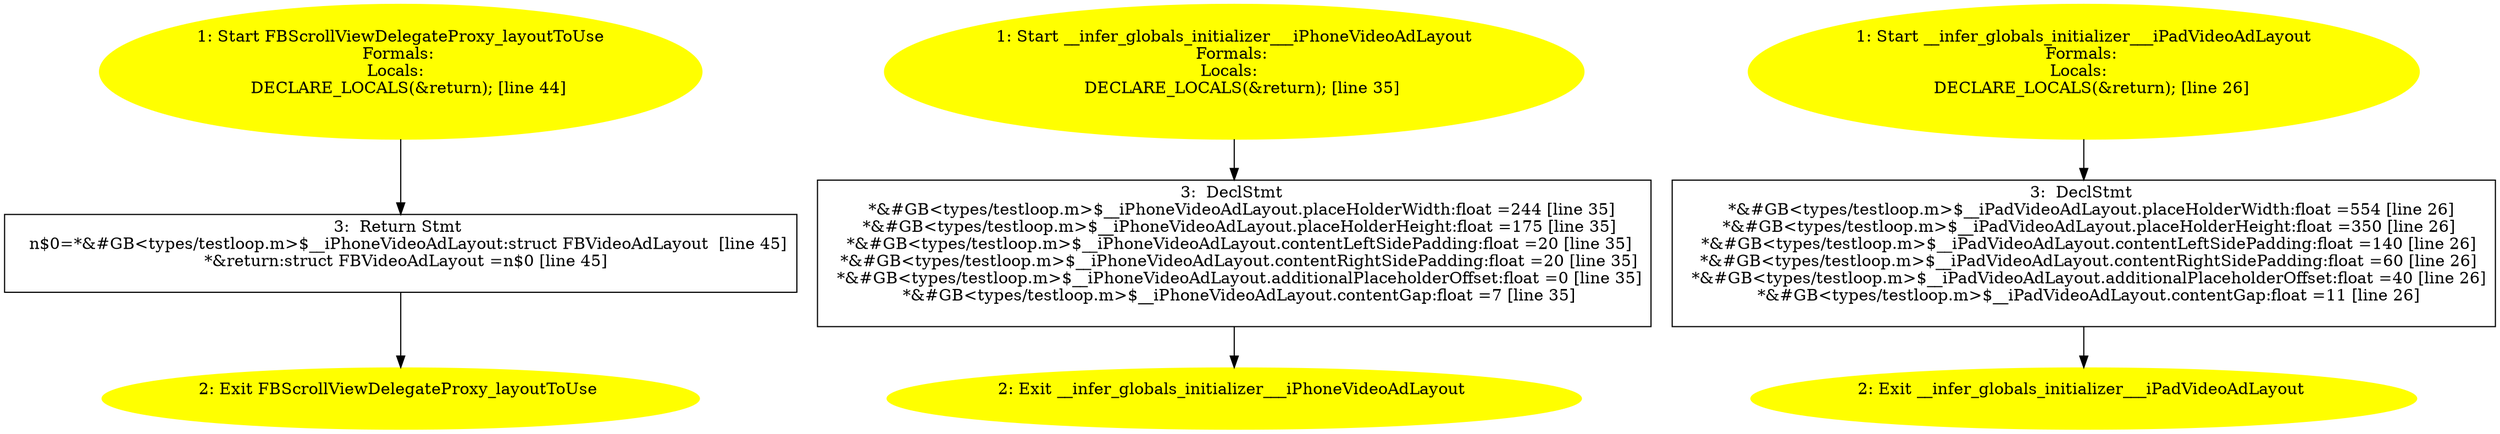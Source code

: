 /* @generated */
digraph iCFG {
"FBScrollViewDelegateProxy_layoutToUseclass.9bf93674d347fe5d489b97d1cb9f15c1_3" [label="3:  Return Stmt \n   n$0=*&#GB<types/testloop.m>$__iPhoneVideoAdLayout:struct FBVideoAdLayout  [line 45]\n  *&return:struct FBVideoAdLayout =n$0 [line 45]\n " shape="box"]
	

	 "FBScrollViewDelegateProxy_layoutToUseclass.9bf93674d347fe5d489b97d1cb9f15c1_3" -> "FBScrollViewDelegateProxy_layoutToUseclass.9bf93674d347fe5d489b97d1cb9f15c1_2" ;
"FBScrollViewDelegateProxy_layoutToUseclass.9bf93674d347fe5d489b97d1cb9f15c1_2" [label="2: Exit FBScrollViewDelegateProxy_layoutToUse \n  " color=yellow style=filled]
	

"FBScrollViewDelegateProxy_layoutToUseclass.9bf93674d347fe5d489b97d1cb9f15c1_1" [label="1: Start FBScrollViewDelegateProxy_layoutToUse\nFormals: \nLocals:  \n   DECLARE_LOCALS(&return); [line 44]\n " color=yellow style=filled]
	

	 "FBScrollViewDelegateProxy_layoutToUseclass.9bf93674d347fe5d489b97d1cb9f15c1_1" -> "FBScrollViewDelegateProxy_layoutToUseclass.9bf93674d347fe5d489b97d1cb9f15c1_3" ;
"__infer_globals_initializer___iPhoneVideoAdLayout.b0bc97c09b8fbd16a06b17b7a5d22042_3" [label="3:  DeclStmt \n   *&#GB<types/testloop.m>$__iPhoneVideoAdLayout.placeHolderWidth:float =244 [line 35]\n  *&#GB<types/testloop.m>$__iPhoneVideoAdLayout.placeHolderHeight:float =175 [line 35]\n  *&#GB<types/testloop.m>$__iPhoneVideoAdLayout.contentLeftSidePadding:float =20 [line 35]\n  *&#GB<types/testloop.m>$__iPhoneVideoAdLayout.contentRightSidePadding:float =20 [line 35]\n  *&#GB<types/testloop.m>$__iPhoneVideoAdLayout.additionalPlaceholderOffset:float =0 [line 35]\n  *&#GB<types/testloop.m>$__iPhoneVideoAdLayout.contentGap:float =7 [line 35]\n " shape="box"]
	

	 "__infer_globals_initializer___iPhoneVideoAdLayout.b0bc97c09b8fbd16a06b17b7a5d22042_3" -> "__infer_globals_initializer___iPhoneVideoAdLayout.b0bc97c09b8fbd16a06b17b7a5d22042_2" ;
"__infer_globals_initializer___iPhoneVideoAdLayout.b0bc97c09b8fbd16a06b17b7a5d22042_2" [label="2: Exit __infer_globals_initializer___iPhoneVideoAdLayout \n  " color=yellow style=filled]
	

"__infer_globals_initializer___iPhoneVideoAdLayout.b0bc97c09b8fbd16a06b17b7a5d22042_1" [label="1: Start __infer_globals_initializer___iPhoneVideoAdLayout\nFormals: \nLocals:  \n   DECLARE_LOCALS(&return); [line 35]\n " color=yellow style=filled]
	

	 "__infer_globals_initializer___iPhoneVideoAdLayout.b0bc97c09b8fbd16a06b17b7a5d22042_1" -> "__infer_globals_initializer___iPhoneVideoAdLayout.b0bc97c09b8fbd16a06b17b7a5d22042_3" ;
"__infer_globals_initializer___iPadVideoAdLayout.82a4d90dac0bb09630a78b276b79e1ca_3" [label="3:  DeclStmt \n   *&#GB<types/testloop.m>$__iPadVideoAdLayout.placeHolderWidth:float =554 [line 26]\n  *&#GB<types/testloop.m>$__iPadVideoAdLayout.placeHolderHeight:float =350 [line 26]\n  *&#GB<types/testloop.m>$__iPadVideoAdLayout.contentLeftSidePadding:float =140 [line 26]\n  *&#GB<types/testloop.m>$__iPadVideoAdLayout.contentRightSidePadding:float =60 [line 26]\n  *&#GB<types/testloop.m>$__iPadVideoAdLayout.additionalPlaceholderOffset:float =40 [line 26]\n  *&#GB<types/testloop.m>$__iPadVideoAdLayout.contentGap:float =11 [line 26]\n " shape="box"]
	

	 "__infer_globals_initializer___iPadVideoAdLayout.82a4d90dac0bb09630a78b276b79e1ca_3" -> "__infer_globals_initializer___iPadVideoAdLayout.82a4d90dac0bb09630a78b276b79e1ca_2" ;
"__infer_globals_initializer___iPadVideoAdLayout.82a4d90dac0bb09630a78b276b79e1ca_2" [label="2: Exit __infer_globals_initializer___iPadVideoAdLayout \n  " color=yellow style=filled]
	

"__infer_globals_initializer___iPadVideoAdLayout.82a4d90dac0bb09630a78b276b79e1ca_1" [label="1: Start __infer_globals_initializer___iPadVideoAdLayout\nFormals: \nLocals:  \n   DECLARE_LOCALS(&return); [line 26]\n " color=yellow style=filled]
	

	 "__infer_globals_initializer___iPadVideoAdLayout.82a4d90dac0bb09630a78b276b79e1ca_1" -> "__infer_globals_initializer___iPadVideoAdLayout.82a4d90dac0bb09630a78b276b79e1ca_3" ;
}
